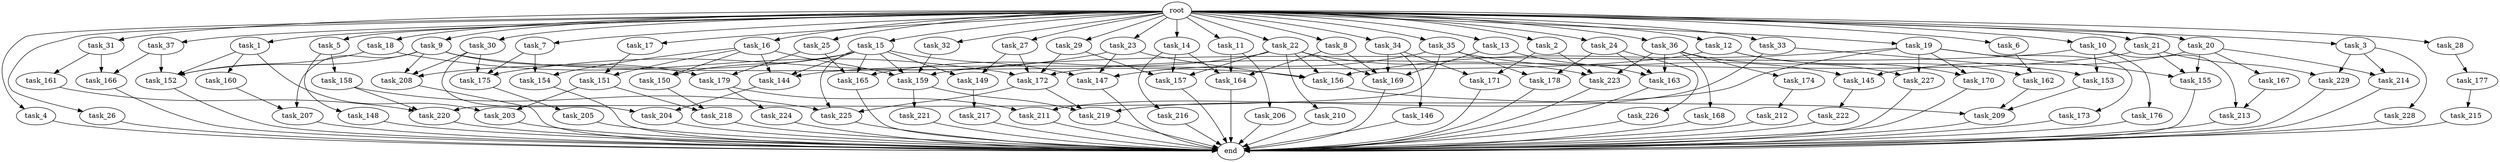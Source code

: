 digraph G {
  root [size="0.000000"];
  task_1 [size="2.048000"];
  task_2 [size="2.048000"];
  task_3 [size="2.048000"];
  task_4 [size="2.048000"];
  task_5 [size="2.048000"];
  task_6 [size="2.048000"];
  task_7 [size="2.048000"];
  task_8 [size="2.048000"];
  task_9 [size="2.048000"];
  task_10 [size="2.048000"];
  task_11 [size="2.048000"];
  task_12 [size="2.048000"];
  task_13 [size="2.048000"];
  task_14 [size="2.048000"];
  task_15 [size="2.048000"];
  task_16 [size="2.048000"];
  task_17 [size="2.048000"];
  task_18 [size="2.048000"];
  task_19 [size="2.048000"];
  task_20 [size="2.048000"];
  task_21 [size="2.048000"];
  task_22 [size="2.048000"];
  task_23 [size="2.048000"];
  task_24 [size="2.048000"];
  task_25 [size="2.048000"];
  task_26 [size="2.048000"];
  task_27 [size="2.048000"];
  task_28 [size="2.048000"];
  task_29 [size="2.048000"];
  task_30 [size="2.048000"];
  task_31 [size="2.048000"];
  task_32 [size="2.048000"];
  task_33 [size="2.048000"];
  task_34 [size="2.048000"];
  task_35 [size="2.048000"];
  task_36 [size="2.048000"];
  task_37 [size="2.048000"];
  task_144 [size="979252543.488000"];
  task_145 [size="1374389534.720000"];
  task_146 [size="1099511627.776000"];
  task_147 [size="1443109011.456000"];
  task_148 [size="618475290.624000"];
  task_149 [size="704374636.544000"];
  task_150 [size="549755813.888000"];
  task_151 [size="1374389534.720000"];
  task_152 [size="2783138807.808000"];
  task_153 [size="1168231104.512000"];
  task_154 [size="704374636.544000"];
  task_155 [size="1047972020.224000"];
  task_156 [size="2233382993.920000"];
  task_157 [size="1855425871.872000"];
  task_158 [size="618475290.624000"];
  task_159 [size="1236950581.248000"];
  task_160 [size="618475290.624000"];
  task_161 [size="1099511627.776000"];
  task_162 [size="584115552.256000"];
  task_163 [size="652835028.992000"];
  task_164 [size="1666447310.848000"];
  task_165 [size="1511828488.192000"];
  task_166 [size="1254130450.432000"];
  task_167 [size="274877906.944000"];
  task_168 [size="154618822.656000"];
  task_169 [size="2405181685.760000"];
  task_170 [size="584115552.256000"];
  task_171 [size="1529008357.376000"];
  task_172 [size="2284922601.472000"];
  task_173 [size="154618822.656000"];
  task_174 [size="154618822.656000"];
  task_175 [size="1889785610.240000"];
  task_176 [size="68719476.736000"];
  task_177 [size="1099511627.776000"];
  task_178 [size="1529008357.376000"];
  task_179 [size="2010044694.528000"];
  task_203 [size="687194767.360000"];
  task_204 [size="2491081031.680000"];
  task_205 [size="1717986918.400000"];
  task_206 [size="429496729.600000"];
  task_207 [size="2233382993.920000"];
  task_208 [size="3058016714.752000"];
  task_209 [size="3539053051.904000"];
  task_210 [size="618475290.624000"];
  task_211 [size="2491081031.680000"];
  task_212 [size="618475290.624000"];
  task_213 [size="137438953.472000"];
  task_214 [size="704374636.544000"];
  task_215 [size="1391569403.904000"];
  task_216 [size="618475290.624000"];
  task_217 [size="1391569403.904000"];
  task_218 [size="687194767.360000"];
  task_219 [size="738734374.912000"];
  task_220 [size="2559800508.416000"];
  task_221 [size="154618822.656000"];
  task_222 [size="1391569403.904000"];
  task_223 [size="1202590842.880000"];
  task_224 [size="1391569403.904000"];
  task_225 [size="773094113.280000"];
  task_226 [size="429496729.600000"];
  task_227 [size="309237645.312000"];
  task_228 [size="429496729.600000"];
  task_229 [size="1047972020.224000"];
  end [size="0.000000"];

  root -> task_1 [size="1.000000"];
  root -> task_2 [size="1.000000"];
  root -> task_3 [size="1.000000"];
  root -> task_4 [size="1.000000"];
  root -> task_5 [size="1.000000"];
  root -> task_6 [size="1.000000"];
  root -> task_7 [size="1.000000"];
  root -> task_8 [size="1.000000"];
  root -> task_9 [size="1.000000"];
  root -> task_10 [size="1.000000"];
  root -> task_11 [size="1.000000"];
  root -> task_12 [size="1.000000"];
  root -> task_13 [size="1.000000"];
  root -> task_14 [size="1.000000"];
  root -> task_15 [size="1.000000"];
  root -> task_16 [size="1.000000"];
  root -> task_17 [size="1.000000"];
  root -> task_18 [size="1.000000"];
  root -> task_19 [size="1.000000"];
  root -> task_20 [size="1.000000"];
  root -> task_21 [size="1.000000"];
  root -> task_22 [size="1.000000"];
  root -> task_23 [size="1.000000"];
  root -> task_24 [size="1.000000"];
  root -> task_25 [size="1.000000"];
  root -> task_26 [size="1.000000"];
  root -> task_27 [size="1.000000"];
  root -> task_28 [size="1.000000"];
  root -> task_29 [size="1.000000"];
  root -> task_30 [size="1.000000"];
  root -> task_31 [size="1.000000"];
  root -> task_32 [size="1.000000"];
  root -> task_33 [size="1.000000"];
  root -> task_34 [size="1.000000"];
  root -> task_35 [size="1.000000"];
  root -> task_36 [size="1.000000"];
  root -> task_37 [size="1.000000"];
  task_1 -> task_152 [size="301989888.000000"];
  task_1 -> task_160 [size="301989888.000000"];
  task_1 -> task_203 [size="301989888.000000"];
  task_2 -> task_171 [size="209715200.000000"];
  task_2 -> task_223 [size="209715200.000000"];
  task_3 -> task_214 [size="209715200.000000"];
  task_3 -> task_228 [size="209715200.000000"];
  task_3 -> task_229 [size="209715200.000000"];
  task_4 -> end [size="1.000000"];
  task_5 -> task_148 [size="301989888.000000"];
  task_5 -> task_158 [size="301989888.000000"];
  task_6 -> task_162 [size="75497472.000000"];
  task_7 -> task_154 [size="209715200.000000"];
  task_7 -> task_175 [size="209715200.000000"];
  task_8 -> task_164 [size="301989888.000000"];
  task_8 -> task_169 [size="301989888.000000"];
  task_9 -> task_152 [size="679477248.000000"];
  task_9 -> task_156 [size="679477248.000000"];
  task_9 -> task_179 [size="679477248.000000"];
  task_9 -> task_207 [size="679477248.000000"];
  task_9 -> task_208 [size="679477248.000000"];
  task_10 -> task_153 [size="33554432.000000"];
  task_10 -> task_159 [size="33554432.000000"];
  task_10 -> task_176 [size="33554432.000000"];
  task_10 -> task_213 [size="33554432.000000"];
  task_11 -> task_164 [size="209715200.000000"];
  task_11 -> task_206 [size="209715200.000000"];
  task_12 -> task_144 [size="209715200.000000"];
  task_12 -> task_162 [size="209715200.000000"];
  task_12 -> task_170 [size="209715200.000000"];
  task_13 -> task_163 [size="33554432.000000"];
  task_13 -> task_169 [size="33554432.000000"];
  task_14 -> task_157 [size="301989888.000000"];
  task_14 -> task_164 [size="301989888.000000"];
  task_14 -> task_216 [size="301989888.000000"];
  task_15 -> task_144 [size="134217728.000000"];
  task_15 -> task_147 [size="134217728.000000"];
  task_15 -> task_149 [size="134217728.000000"];
  task_15 -> task_150 [size="134217728.000000"];
  task_15 -> task_159 [size="134217728.000000"];
  task_15 -> task_165 [size="134217728.000000"];
  task_15 -> task_208 [size="134217728.000000"];
  task_15 -> task_225 [size="134217728.000000"];
  task_16 -> task_144 [size="134217728.000000"];
  task_16 -> task_150 [size="134217728.000000"];
  task_16 -> task_151 [size="134217728.000000"];
  task_16 -> task_154 [size="134217728.000000"];
  task_16 -> task_159 [size="134217728.000000"];
  task_17 -> task_151 [size="536870912.000000"];
  task_18 -> task_152 [size="301989888.000000"];
  task_18 -> task_172 [size="301989888.000000"];
  task_19 -> task_155 [size="75497472.000000"];
  task_19 -> task_156 [size="75497472.000000"];
  task_19 -> task_170 [size="75497472.000000"];
  task_19 -> task_173 [size="75497472.000000"];
  task_19 -> task_219 [size="75497472.000000"];
  task_19 -> task_227 [size="75497472.000000"];
  task_20 -> task_145 [size="134217728.000000"];
  task_20 -> task_155 [size="134217728.000000"];
  task_20 -> task_167 [size="134217728.000000"];
  task_20 -> task_214 [size="134217728.000000"];
  task_21 -> task_155 [size="301989888.000000"];
  task_21 -> task_172 [size="301989888.000000"];
  task_21 -> task_229 [size="301989888.000000"];
  task_22 -> task_156 [size="301989888.000000"];
  task_22 -> task_157 [size="301989888.000000"];
  task_22 -> task_165 [size="301989888.000000"];
  task_22 -> task_169 [size="301989888.000000"];
  task_22 -> task_210 [size="301989888.000000"];
  task_22 -> task_223 [size="301989888.000000"];
  task_23 -> task_147 [size="33554432.000000"];
  task_23 -> task_156 [size="33554432.000000"];
  task_23 -> task_175 [size="33554432.000000"];
  task_24 -> task_163 [size="209715200.000000"];
  task_24 -> task_178 [size="209715200.000000"];
  task_24 -> task_226 [size="209715200.000000"];
  task_25 -> task_165 [size="301989888.000000"];
  task_25 -> task_179 [size="301989888.000000"];
  task_26 -> end [size="1.000000"];
  task_27 -> task_149 [size="209715200.000000"];
  task_27 -> task_172 [size="209715200.000000"];
  task_28 -> task_177 [size="536870912.000000"];
  task_29 -> task_157 [size="301989888.000000"];
  task_29 -> task_172 [size="301989888.000000"];
  task_30 -> task_175 [size="679477248.000000"];
  task_30 -> task_204 [size="679477248.000000"];
  task_30 -> task_208 [size="679477248.000000"];
  task_31 -> task_161 [size="536870912.000000"];
  task_31 -> task_166 [size="536870912.000000"];
  task_32 -> task_159 [size="301989888.000000"];
  task_33 -> task_153 [size="536870912.000000"];
  task_33 -> task_211 [size="536870912.000000"];
  task_34 -> task_146 [size="536870912.000000"];
  task_34 -> task_169 [size="536870912.000000"];
  task_34 -> task_171 [size="536870912.000000"];
  task_35 -> task_145 [size="536870912.000000"];
  task_35 -> task_147 [size="536870912.000000"];
  task_35 -> task_178 [size="536870912.000000"];
  task_35 -> task_220 [size="536870912.000000"];
  task_36 -> task_163 [size="75497472.000000"];
  task_36 -> task_168 [size="75497472.000000"];
  task_36 -> task_174 [size="75497472.000000"];
  task_36 -> task_223 [size="75497472.000000"];
  task_36 -> task_227 [size="75497472.000000"];
  task_37 -> task_152 [size="75497472.000000"];
  task_37 -> task_166 [size="75497472.000000"];
  task_144 -> task_204 [size="536870912.000000"];
  task_145 -> task_222 [size="679477248.000000"];
  task_146 -> end [size="1.000000"];
  task_147 -> end [size="1.000000"];
  task_148 -> end [size="1.000000"];
  task_149 -> task_217 [size="679477248.000000"];
  task_150 -> task_218 [size="301989888.000000"];
  task_151 -> task_203 [size="33554432.000000"];
  task_151 -> task_218 [size="33554432.000000"];
  task_152 -> end [size="1.000000"];
  task_153 -> task_209 [size="838860800.000000"];
  task_154 -> end [size="1.000000"];
  task_155 -> end [size="1.000000"];
  task_156 -> task_209 [size="209715200.000000"];
  task_157 -> end [size="1.000000"];
  task_158 -> task_220 [size="33554432.000000"];
  task_158 -> task_225 [size="33554432.000000"];
  task_159 -> task_219 [size="75497472.000000"];
  task_159 -> task_221 [size="75497472.000000"];
  task_160 -> task_207 [size="411041792.000000"];
  task_161 -> task_220 [size="679477248.000000"];
  task_162 -> task_209 [size="679477248.000000"];
  task_163 -> end [size="1.000000"];
  task_164 -> end [size="1.000000"];
  task_165 -> end [size="1.000000"];
  task_166 -> end [size="1.000000"];
  task_167 -> task_213 [size="33554432.000000"];
  task_168 -> end [size="1.000000"];
  task_169 -> end [size="1.000000"];
  task_170 -> end [size="1.000000"];
  task_171 -> end [size="1.000000"];
  task_172 -> task_219 [size="209715200.000000"];
  task_172 -> task_225 [size="209715200.000000"];
  task_173 -> end [size="1.000000"];
  task_174 -> task_212 [size="301989888.000000"];
  task_175 -> task_205 [size="838860800.000000"];
  task_176 -> end [size="1.000000"];
  task_177 -> task_215 [size="679477248.000000"];
  task_178 -> end [size="1.000000"];
  task_179 -> task_211 [size="679477248.000000"];
  task_179 -> task_224 [size="679477248.000000"];
  task_203 -> end [size="1.000000"];
  task_204 -> end [size="1.000000"];
  task_205 -> end [size="1.000000"];
  task_206 -> end [size="1.000000"];
  task_207 -> end [size="1.000000"];
  task_208 -> end [size="1.000000"];
  task_209 -> end [size="1.000000"];
  task_210 -> end [size="1.000000"];
  task_211 -> end [size="1.000000"];
  task_212 -> end [size="1.000000"];
  task_213 -> end [size="1.000000"];
  task_214 -> end [size="1.000000"];
  task_215 -> end [size="1.000000"];
  task_216 -> end [size="1.000000"];
  task_217 -> end [size="1.000000"];
  task_218 -> end [size="1.000000"];
  task_219 -> end [size="1.000000"];
  task_220 -> end [size="1.000000"];
  task_221 -> end [size="1.000000"];
  task_222 -> end [size="1.000000"];
  task_223 -> end [size="1.000000"];
  task_224 -> end [size="1.000000"];
  task_225 -> end [size="1.000000"];
  task_226 -> end [size="1.000000"];
  task_227 -> end [size="1.000000"];
  task_228 -> end [size="1.000000"];
  task_229 -> end [size="1.000000"];
}
